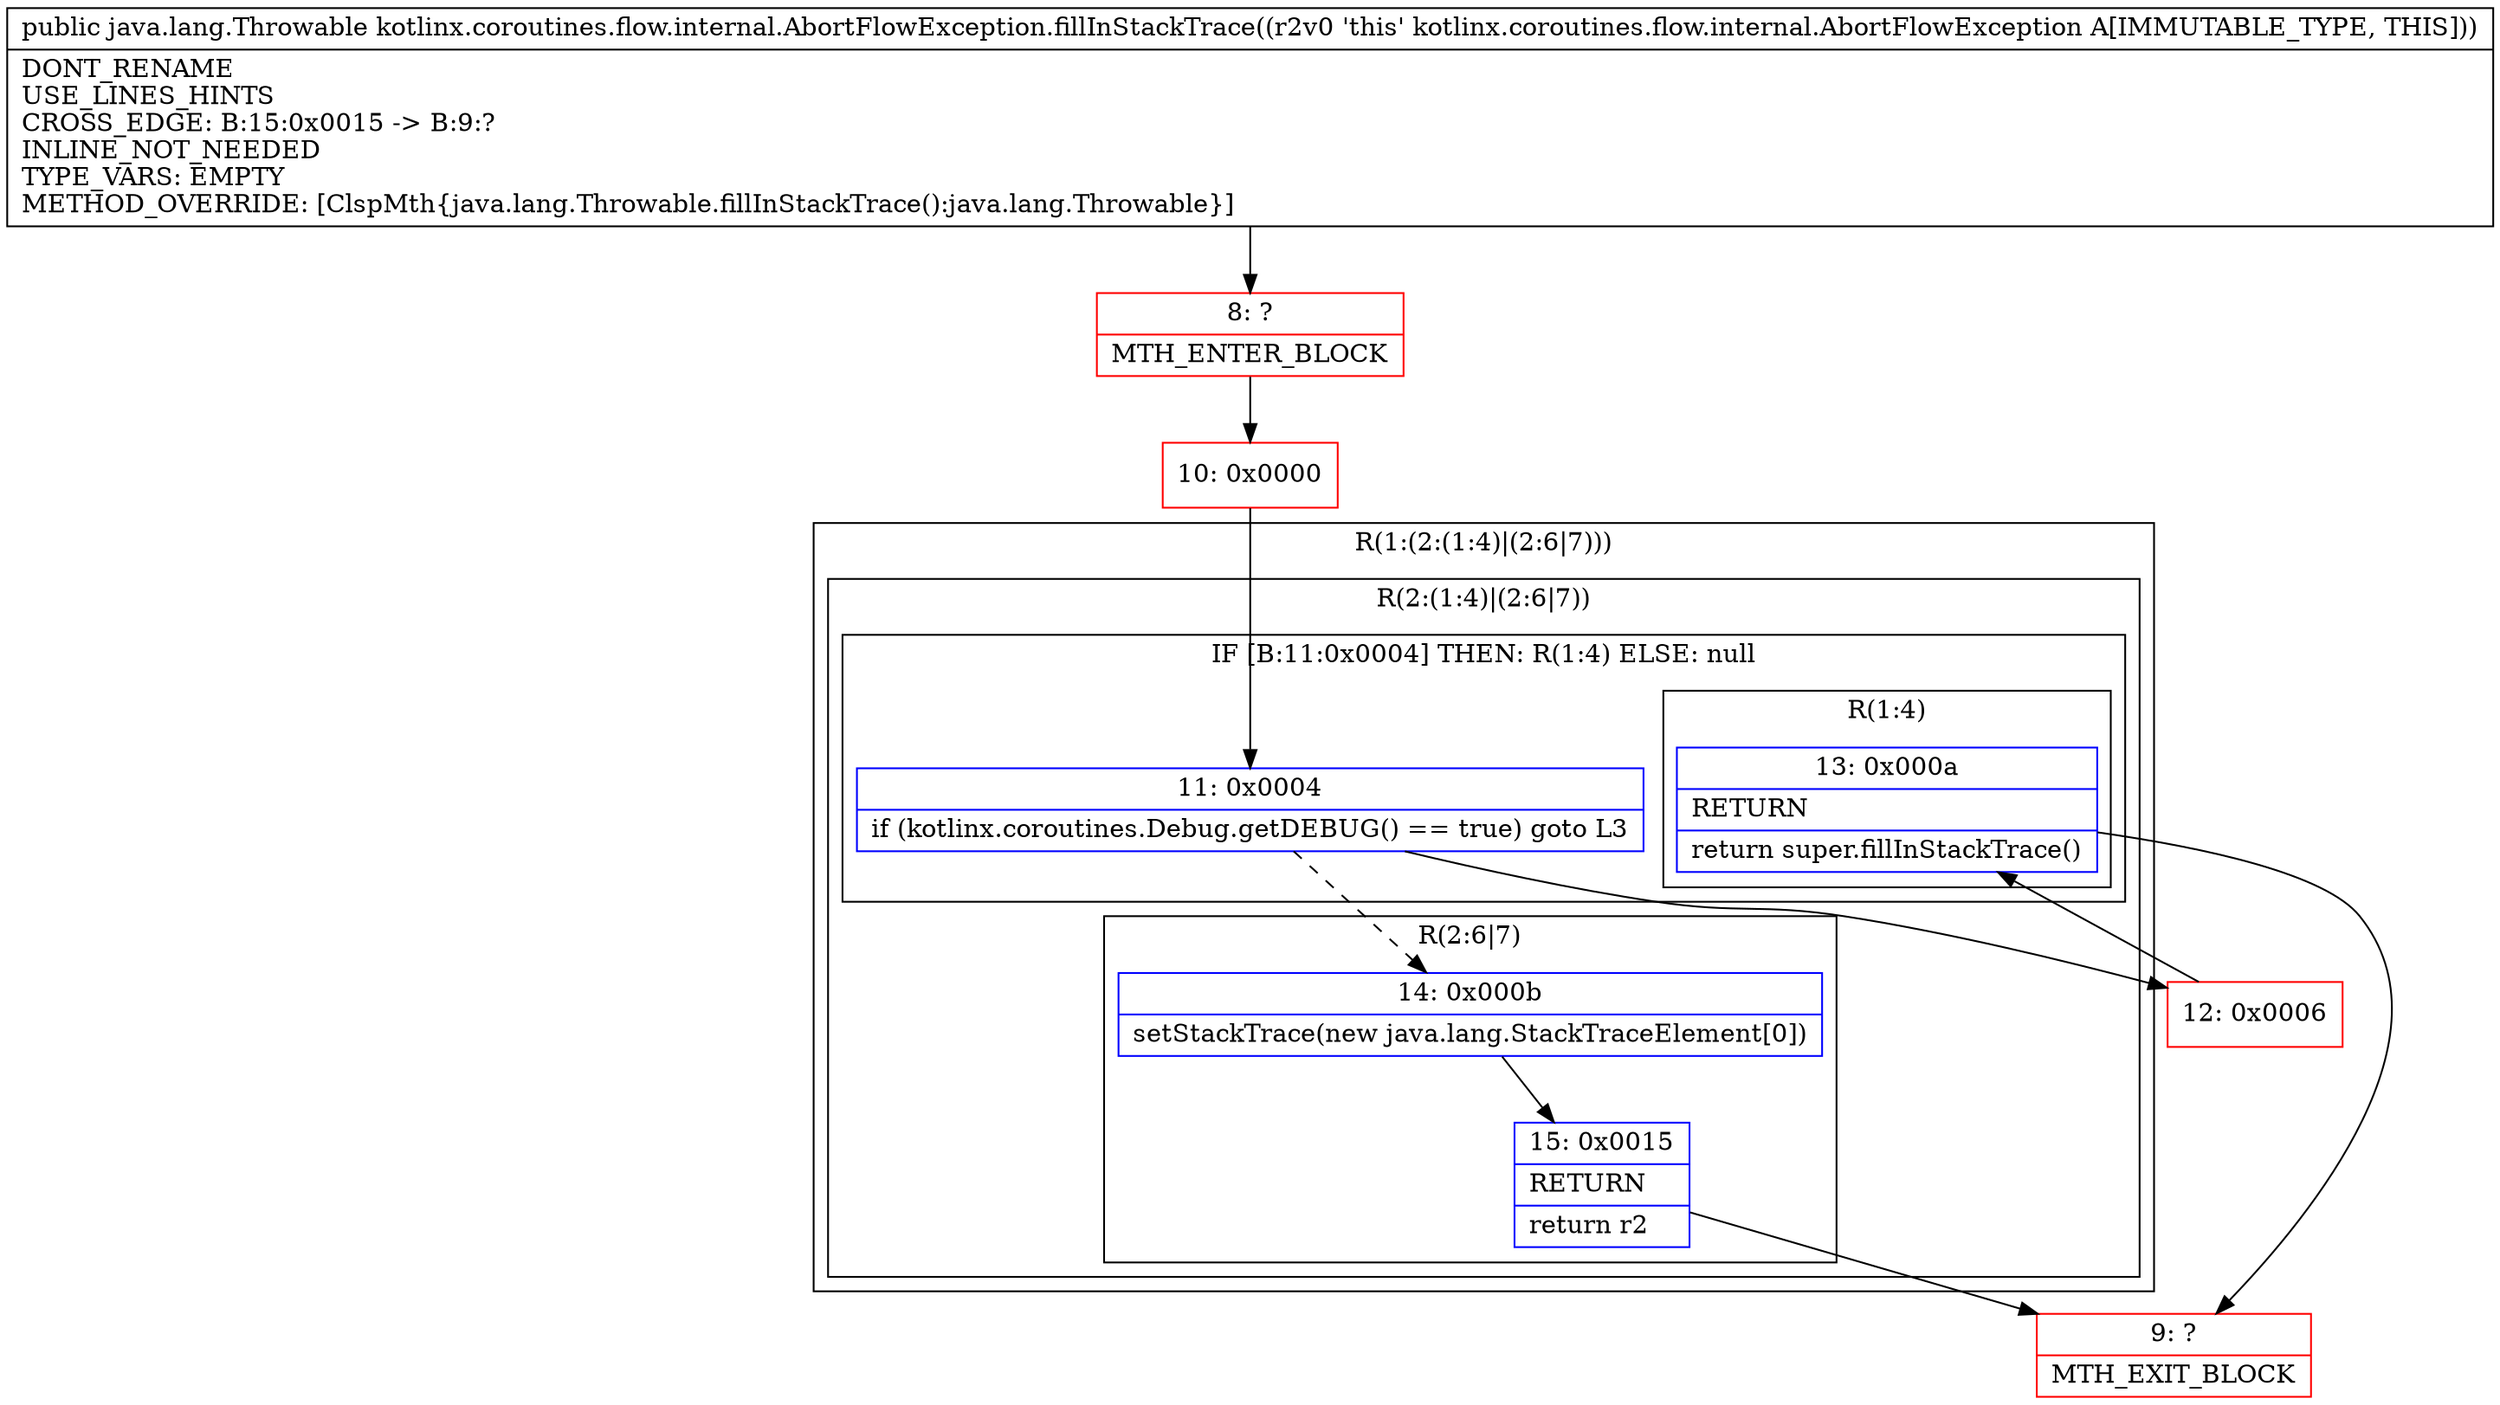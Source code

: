 digraph "CFG forkotlinx.coroutines.flow.internal.AbortFlowException.fillInStackTrace()Ljava\/lang\/Throwable;" {
subgraph cluster_Region_1019560509 {
label = "R(1:(2:(1:4)|(2:6|7)))";
node [shape=record,color=blue];
subgraph cluster_Region_119597802 {
label = "R(2:(1:4)|(2:6|7))";
node [shape=record,color=blue];
subgraph cluster_IfRegion_318318882 {
label = "IF [B:11:0x0004] THEN: R(1:4) ELSE: null";
node [shape=record,color=blue];
Node_11 [shape=record,label="{11\:\ 0x0004|if (kotlinx.coroutines.Debug.getDEBUG() == true) goto L3\l}"];
subgraph cluster_Region_1029443710 {
label = "R(1:4)";
node [shape=record,color=blue];
Node_13 [shape=record,label="{13\:\ 0x000a|RETURN\l|return super.fillInStackTrace()\l}"];
}
}
subgraph cluster_Region_723417410 {
label = "R(2:6|7)";
node [shape=record,color=blue];
Node_14 [shape=record,label="{14\:\ 0x000b|setStackTrace(new java.lang.StackTraceElement[0])\l}"];
Node_15 [shape=record,label="{15\:\ 0x0015|RETURN\l|return r2\l}"];
}
}
}
Node_8 [shape=record,color=red,label="{8\:\ ?|MTH_ENTER_BLOCK\l}"];
Node_10 [shape=record,color=red,label="{10\:\ 0x0000}"];
Node_12 [shape=record,color=red,label="{12\:\ 0x0006}"];
Node_9 [shape=record,color=red,label="{9\:\ ?|MTH_EXIT_BLOCK\l}"];
MethodNode[shape=record,label="{public java.lang.Throwable kotlinx.coroutines.flow.internal.AbortFlowException.fillInStackTrace((r2v0 'this' kotlinx.coroutines.flow.internal.AbortFlowException A[IMMUTABLE_TYPE, THIS]))  | DONT_RENAME\lUSE_LINES_HINTS\lCROSS_EDGE: B:15:0x0015 \-\> B:9:?\lINLINE_NOT_NEEDED\lTYPE_VARS: EMPTY\lMETHOD_OVERRIDE: [ClspMth\{java.lang.Throwable.fillInStackTrace():java.lang.Throwable\}]\l}"];
MethodNode -> Node_8;Node_11 -> Node_12;
Node_11 -> Node_14[style=dashed];
Node_13 -> Node_9;
Node_14 -> Node_15;
Node_15 -> Node_9;
Node_8 -> Node_10;
Node_10 -> Node_11;
Node_12 -> Node_13;
}

